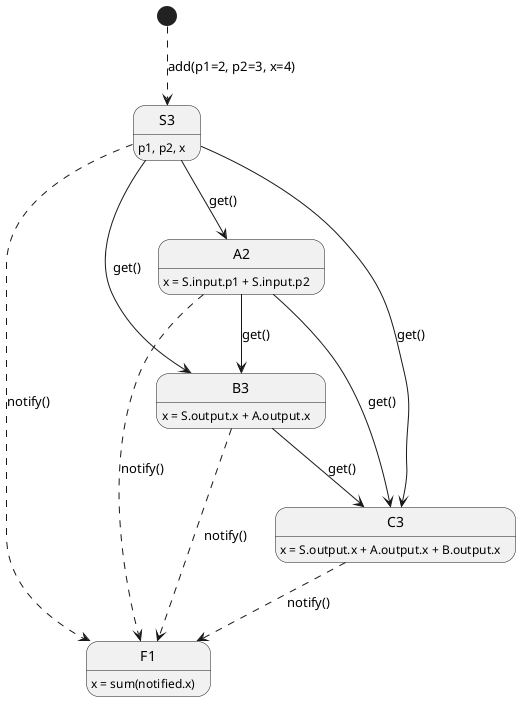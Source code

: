 @startuml

[*] -[dashed]-> S3 : add(p1=2, p2=3, x=4)

S3 --> A2 : get()
S3 --> B3 : get()
S3 --> C3 : get()
S3 -[dashed]-> F1 : notify()

A2 --> B3 : get()
A2 --> C3 : get()
A2 -[dashed]-> F1 : notify()

B3 --> C3 : get()
B3 -[dashed]-> F1 : notify()

C3 -[dashed]-> F1 : notify()

S3 : p1, p2, x
A2 : x = S.input.p1 + S.input.p2
B3 : x = S.output.x + A.output.x
C3 : x = S.output.x + A.output.x + B.output.x
F1: x = sum(notified.x)

@enduml